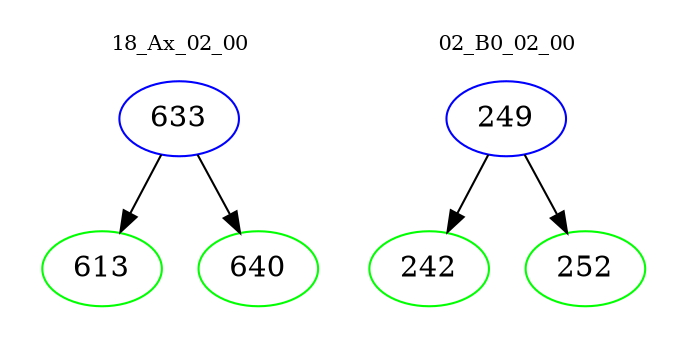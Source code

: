 digraph{
subgraph cluster_0 {
color = white
label = "18_Ax_02_00";
fontsize=10;
T0_633 [label="633", color="blue"]
T0_633 -> T0_613 [color="black"]
T0_613 [label="613", color="green"]
T0_633 -> T0_640 [color="black"]
T0_640 [label="640", color="green"]
}
subgraph cluster_1 {
color = white
label = "02_B0_02_00";
fontsize=10;
T1_249 [label="249", color="blue"]
T1_249 -> T1_242 [color="black"]
T1_242 [label="242", color="green"]
T1_249 -> T1_252 [color="black"]
T1_252 [label="252", color="green"]
}
}
